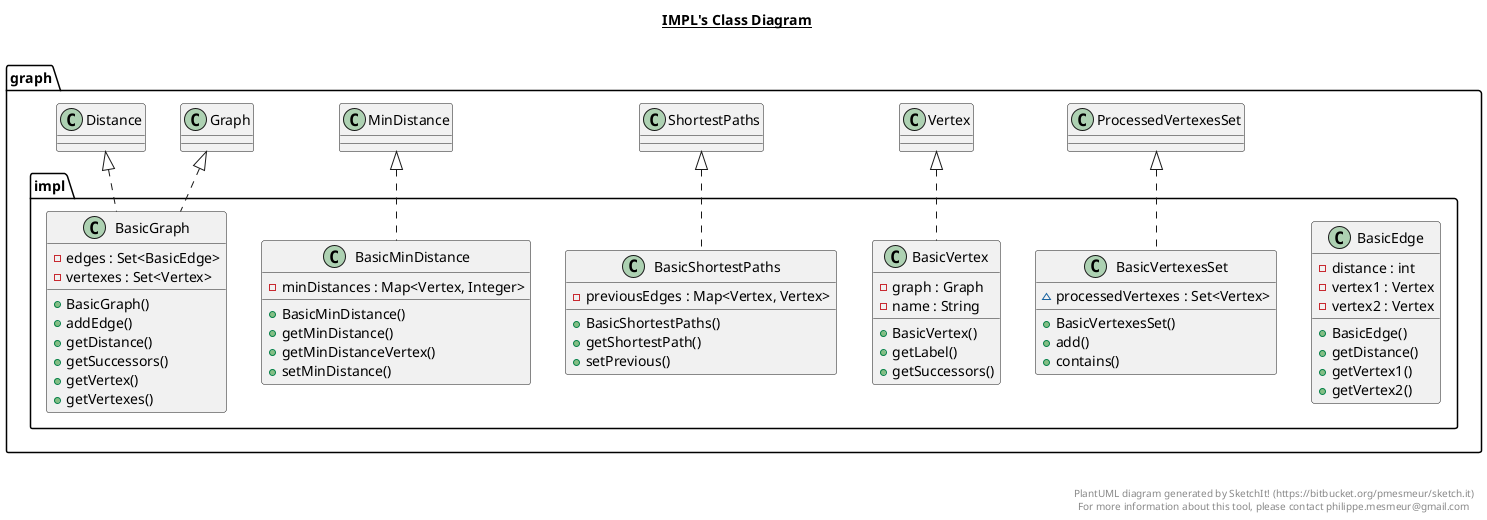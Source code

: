 @startuml

title __IMPL's Class Diagram__\n

  namespace graph {
    namespace impl {
      class graph.impl.BasicEdge {
          - distance : int
          - vertex1 : Vertex
          - vertex2 : Vertex
          + BasicEdge()
          + getDistance()
          + getVertex1()
          + getVertex2()
      }
    }
  }
  

  namespace graph {
    namespace impl {
      class graph.impl.BasicGraph {
          - edges : Set<BasicEdge>
          - vertexes : Set<Vertex>
          + BasicGraph()
          + addEdge()
          + getDistance()
          + getSuccessors()
          + getVertex()
          + getVertexes()
      }
    }
  }
  

  namespace graph {
    namespace impl {
      class graph.impl.BasicMinDistance {
          - minDistances : Map<Vertex, Integer>
          + BasicMinDistance()
          + getMinDistance()
          + getMinDistanceVertex()
          + setMinDistance()
      }
    }
  }
  

  namespace graph {
    namespace impl {
      class graph.impl.BasicShortestPaths {
          - previousEdges : Map<Vertex, Vertex>
          + BasicShortestPaths()
          + getShortestPath()
          + setPrevious()
      }
    }
  }
  

  namespace graph {
    namespace impl {
      class graph.impl.BasicVertex {
          - graph : Graph
          - name : String
          + BasicVertex()
          + getLabel()
          + getSuccessors()
      }
    }
  }
  

  namespace graph {
    namespace impl {
      class graph.impl.BasicVertexesSet {
          ~ processedVertexes : Set<Vertex>
          + BasicVertexesSet()
          + add()
          + contains()
      }
    }
  }
  

  graph.impl.BasicGraph .up.|> graph.Distance
  graph.impl.BasicGraph .up.|> graph.Graph
  graph.impl.BasicMinDistance .up.|> graph.MinDistance
  graph.impl.BasicShortestPaths .up.|> graph.ShortestPaths
  graph.impl.BasicVertex .up.|> graph.Vertex
  graph.impl.BasicVertexesSet .up.|> graph.ProcessedVertexesSet


right footer


PlantUML diagram generated by SketchIt! (https://bitbucket.org/pmesmeur/sketch.it)
For more information about this tool, please contact philippe.mesmeur@gmail.com
endfooter

@enduml
